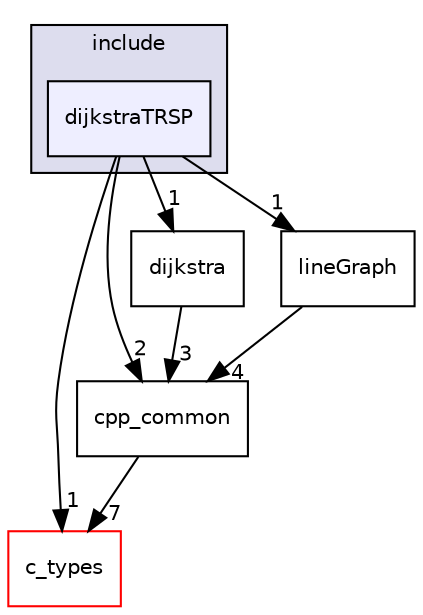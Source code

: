digraph "dijkstraTRSP" {
  compound=true
  node [ fontsize="10", fontname="Helvetica"];
  edge [ labelfontsize="10", labelfontname="Helvetica"];
  subgraph clusterdir_d44c64559bbebec7f509842c48db8b23 {
    graph [ bgcolor="#ddddee", pencolor="black", label="include" fontname="Helvetica", fontsize="10", URL="dir_d44c64559bbebec7f509842c48db8b23.html"]
  dir_2e47cac9a2d7408ecf86b885acb7473d [shape=box, label="dijkstraTRSP", style="filled", fillcolor="#eeeeff", pencolor="black", URL="dir_2e47cac9a2d7408ecf86b885acb7473d.html"];
  }
  dir_d5995d5871f728649bd47ea0d6428e03 [shape=box label="c_types" fillcolor="white" style="filled" color="red" URL="dir_d5995d5871f728649bd47ea0d6428e03.html"];
  dir_f413d2883acb285bdeb0fac3ae939ed0 [shape=box label="cpp_common" URL="dir_f413d2883acb285bdeb0fac3ae939ed0.html"];
  dir_1930df11331c7ed9b5d4e307344eb08e [shape=box label="dijkstra" URL="dir_1930df11331c7ed9b5d4e307344eb08e.html"];
  dir_2ea27f3190a114f10af15e39b0994ddc [shape=box label="lineGraph" URL="dir_2ea27f3190a114f10af15e39b0994ddc.html"];
  dir_f413d2883acb285bdeb0fac3ae939ed0->dir_d5995d5871f728649bd47ea0d6428e03 [headlabel="7", labeldistance=1.5 headhref="dir_000013_000019.html"];
  dir_1930df11331c7ed9b5d4e307344eb08e->dir_f413d2883acb285bdeb0fac3ae939ed0 [headlabel="3", labeldistance=1.5 headhref="dir_000050_000013.html"];
  dir_2ea27f3190a114f10af15e39b0994ddc->dir_f413d2883acb285bdeb0fac3ae939ed0 [headlabel="4", labeldistance=1.5 headhref="dir_000054_000013.html"];
  dir_2e47cac9a2d7408ecf86b885acb7473d->dir_d5995d5871f728649bd47ea0d6428e03 [headlabel="1", labeldistance=1.5 headhref="dir_000051_000019.html"];
  dir_2e47cac9a2d7408ecf86b885acb7473d->dir_f413d2883acb285bdeb0fac3ae939ed0 [headlabel="2", labeldistance=1.5 headhref="dir_000051_000013.html"];
  dir_2e47cac9a2d7408ecf86b885acb7473d->dir_1930df11331c7ed9b5d4e307344eb08e [headlabel="1", labeldistance=1.5 headhref="dir_000051_000050.html"];
  dir_2e47cac9a2d7408ecf86b885acb7473d->dir_2ea27f3190a114f10af15e39b0994ddc [headlabel="1", labeldistance=1.5 headhref="dir_000051_000054.html"];
}
